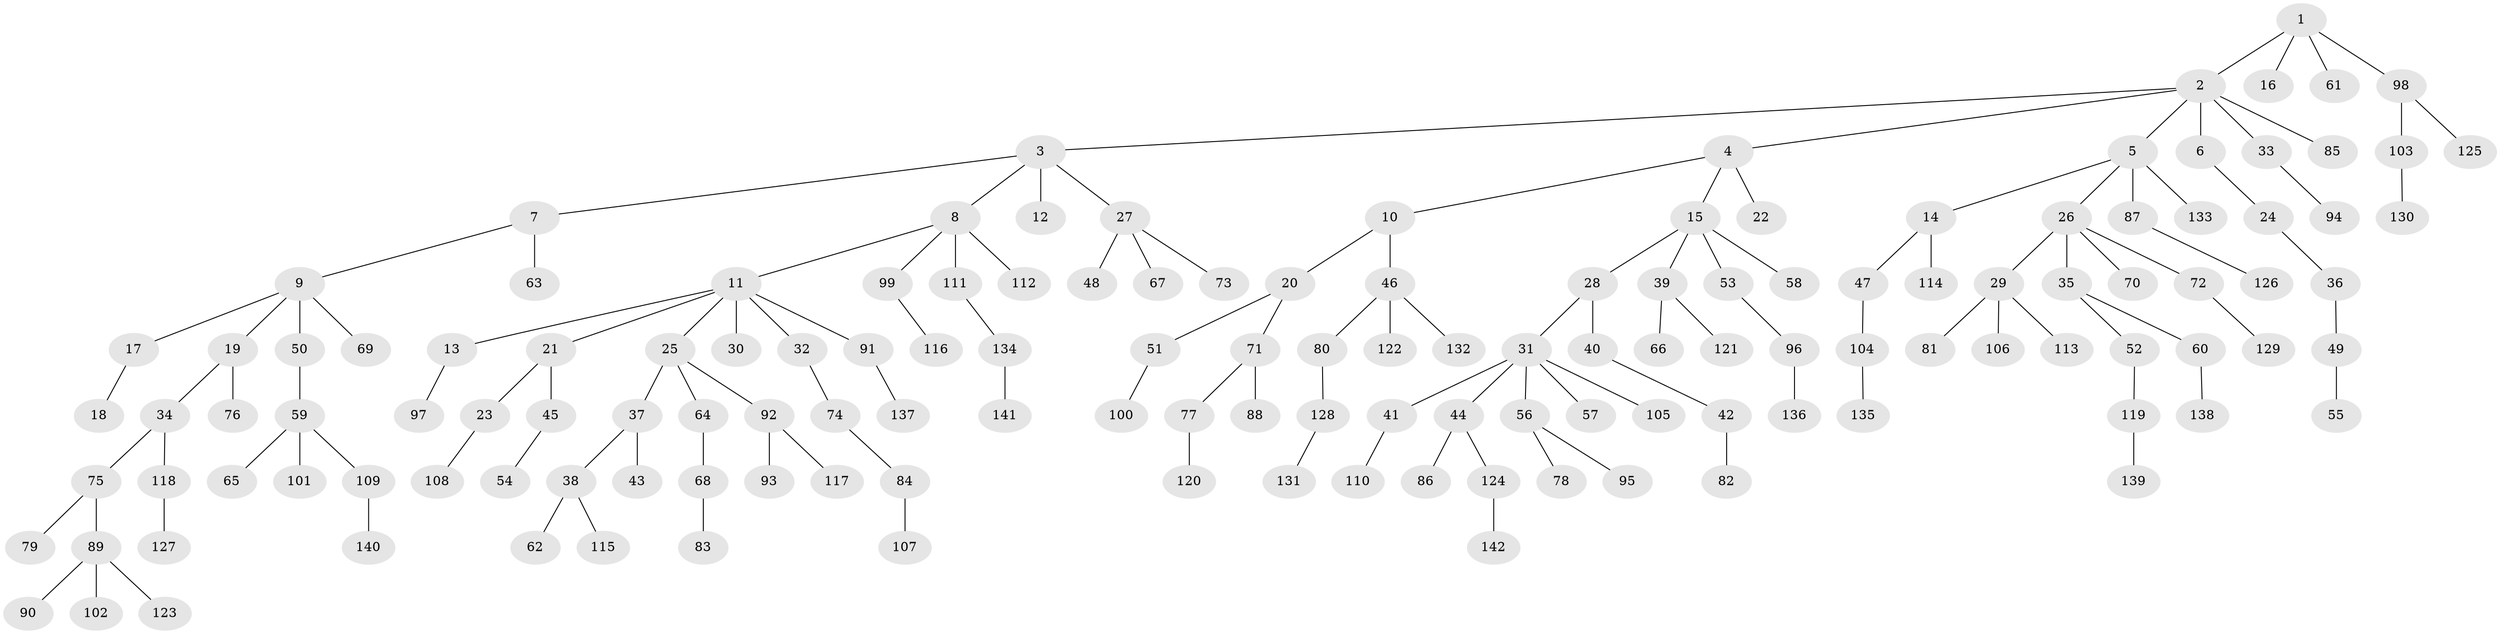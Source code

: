// Generated by graph-tools (version 1.1) at 2025/53/03/09/25 04:53:46]
// undirected, 142 vertices, 141 edges
graph export_dot {
graph [start="1"]
  node [color=gray90,style=filled];
  1;
  2;
  3;
  4;
  5;
  6;
  7;
  8;
  9;
  10;
  11;
  12;
  13;
  14;
  15;
  16;
  17;
  18;
  19;
  20;
  21;
  22;
  23;
  24;
  25;
  26;
  27;
  28;
  29;
  30;
  31;
  32;
  33;
  34;
  35;
  36;
  37;
  38;
  39;
  40;
  41;
  42;
  43;
  44;
  45;
  46;
  47;
  48;
  49;
  50;
  51;
  52;
  53;
  54;
  55;
  56;
  57;
  58;
  59;
  60;
  61;
  62;
  63;
  64;
  65;
  66;
  67;
  68;
  69;
  70;
  71;
  72;
  73;
  74;
  75;
  76;
  77;
  78;
  79;
  80;
  81;
  82;
  83;
  84;
  85;
  86;
  87;
  88;
  89;
  90;
  91;
  92;
  93;
  94;
  95;
  96;
  97;
  98;
  99;
  100;
  101;
  102;
  103;
  104;
  105;
  106;
  107;
  108;
  109;
  110;
  111;
  112;
  113;
  114;
  115;
  116;
  117;
  118;
  119;
  120;
  121;
  122;
  123;
  124;
  125;
  126;
  127;
  128;
  129;
  130;
  131;
  132;
  133;
  134;
  135;
  136;
  137;
  138;
  139;
  140;
  141;
  142;
  1 -- 2;
  1 -- 16;
  1 -- 61;
  1 -- 98;
  2 -- 3;
  2 -- 4;
  2 -- 5;
  2 -- 6;
  2 -- 33;
  2 -- 85;
  3 -- 7;
  3 -- 8;
  3 -- 12;
  3 -- 27;
  4 -- 10;
  4 -- 15;
  4 -- 22;
  5 -- 14;
  5 -- 26;
  5 -- 87;
  5 -- 133;
  6 -- 24;
  7 -- 9;
  7 -- 63;
  8 -- 11;
  8 -- 99;
  8 -- 111;
  8 -- 112;
  9 -- 17;
  9 -- 19;
  9 -- 50;
  9 -- 69;
  10 -- 20;
  10 -- 46;
  11 -- 13;
  11 -- 21;
  11 -- 25;
  11 -- 30;
  11 -- 32;
  11 -- 91;
  13 -- 97;
  14 -- 47;
  14 -- 114;
  15 -- 28;
  15 -- 39;
  15 -- 53;
  15 -- 58;
  17 -- 18;
  19 -- 34;
  19 -- 76;
  20 -- 51;
  20 -- 71;
  21 -- 23;
  21 -- 45;
  23 -- 108;
  24 -- 36;
  25 -- 37;
  25 -- 64;
  25 -- 92;
  26 -- 29;
  26 -- 35;
  26 -- 70;
  26 -- 72;
  27 -- 48;
  27 -- 67;
  27 -- 73;
  28 -- 31;
  28 -- 40;
  29 -- 81;
  29 -- 106;
  29 -- 113;
  31 -- 41;
  31 -- 44;
  31 -- 56;
  31 -- 57;
  31 -- 105;
  32 -- 74;
  33 -- 94;
  34 -- 75;
  34 -- 118;
  35 -- 52;
  35 -- 60;
  36 -- 49;
  37 -- 38;
  37 -- 43;
  38 -- 62;
  38 -- 115;
  39 -- 66;
  39 -- 121;
  40 -- 42;
  41 -- 110;
  42 -- 82;
  44 -- 86;
  44 -- 124;
  45 -- 54;
  46 -- 80;
  46 -- 122;
  46 -- 132;
  47 -- 104;
  49 -- 55;
  50 -- 59;
  51 -- 100;
  52 -- 119;
  53 -- 96;
  56 -- 78;
  56 -- 95;
  59 -- 65;
  59 -- 101;
  59 -- 109;
  60 -- 138;
  64 -- 68;
  68 -- 83;
  71 -- 77;
  71 -- 88;
  72 -- 129;
  74 -- 84;
  75 -- 79;
  75 -- 89;
  77 -- 120;
  80 -- 128;
  84 -- 107;
  87 -- 126;
  89 -- 90;
  89 -- 102;
  89 -- 123;
  91 -- 137;
  92 -- 93;
  92 -- 117;
  96 -- 136;
  98 -- 103;
  98 -- 125;
  99 -- 116;
  103 -- 130;
  104 -- 135;
  109 -- 140;
  111 -- 134;
  118 -- 127;
  119 -- 139;
  124 -- 142;
  128 -- 131;
  134 -- 141;
}
